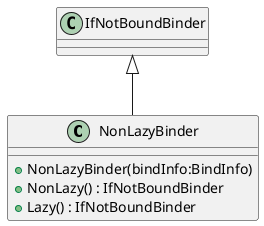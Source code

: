 @startuml
class NonLazyBinder {
    + NonLazyBinder(bindInfo:BindInfo)
    + NonLazy() : IfNotBoundBinder
    + Lazy() : IfNotBoundBinder
}
IfNotBoundBinder <|-- NonLazyBinder
@enduml
